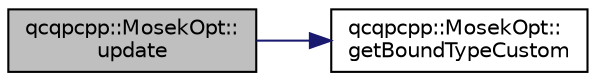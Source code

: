 digraph "qcqpcpp::MosekOpt::update"
{
  edge [fontname="Helvetica",fontsize="10",labelfontname="Helvetica",labelfontsize="10"];
  node [fontname="Helvetica",fontsize="10",shape=record];
  rankdir="LR";
  Node1 [label="qcqpcpp::MosekOpt::\lupdate",height=0.2,width=0.4,color="black", fillcolor="grey75", style="filled" fontcolor="black"];
  Node1 -> Node2 [color="midnightblue",fontsize="10",style="solid",fontname="Helvetica"];
  Node2 [label="qcqpcpp::MosekOpt::\lgetBoundTypeCustom",height=0.2,width=0.4,color="black", fillcolor="white", style="filled",URL="$classqcqpcpp_1_1_mosek_opt.html#a2c1c18429d8e90827d765c268b1a2c7f",tooltip="Converts OptProblem::BOUND to mosek bound type (MSK_BK_*). "];
}

